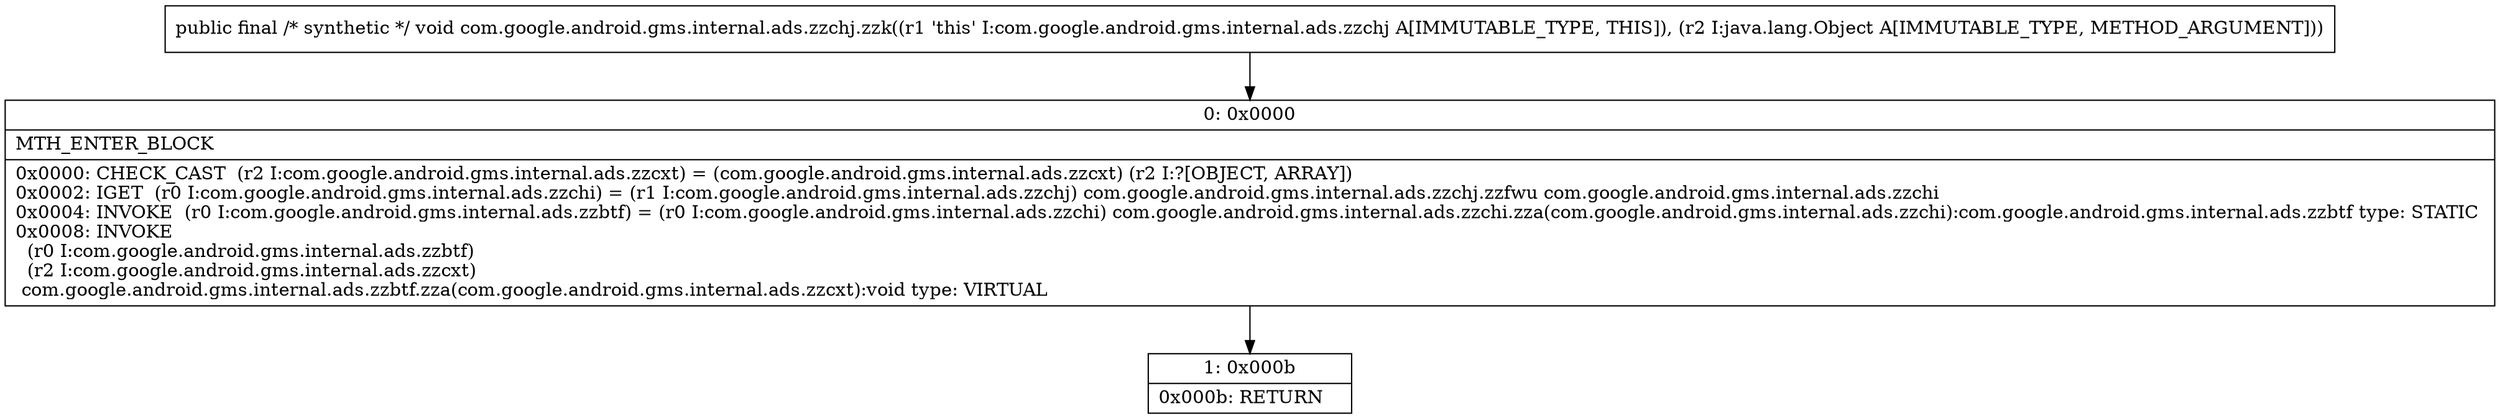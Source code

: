 digraph "CFG forcom.google.android.gms.internal.ads.zzchj.zzk(Ljava\/lang\/Object;)V" {
Node_0 [shape=record,label="{0\:\ 0x0000|MTH_ENTER_BLOCK\l|0x0000: CHECK_CAST  (r2 I:com.google.android.gms.internal.ads.zzcxt) = (com.google.android.gms.internal.ads.zzcxt) (r2 I:?[OBJECT, ARRAY]) \l0x0002: IGET  (r0 I:com.google.android.gms.internal.ads.zzchi) = (r1 I:com.google.android.gms.internal.ads.zzchj) com.google.android.gms.internal.ads.zzchj.zzfwu com.google.android.gms.internal.ads.zzchi \l0x0004: INVOKE  (r0 I:com.google.android.gms.internal.ads.zzbtf) = (r0 I:com.google.android.gms.internal.ads.zzchi) com.google.android.gms.internal.ads.zzchi.zza(com.google.android.gms.internal.ads.zzchi):com.google.android.gms.internal.ads.zzbtf type: STATIC \l0x0008: INVOKE  \l  (r0 I:com.google.android.gms.internal.ads.zzbtf)\l  (r2 I:com.google.android.gms.internal.ads.zzcxt)\l com.google.android.gms.internal.ads.zzbtf.zza(com.google.android.gms.internal.ads.zzcxt):void type: VIRTUAL \l}"];
Node_1 [shape=record,label="{1\:\ 0x000b|0x000b: RETURN   \l}"];
MethodNode[shape=record,label="{public final \/* synthetic *\/ void com.google.android.gms.internal.ads.zzchj.zzk((r1 'this' I:com.google.android.gms.internal.ads.zzchj A[IMMUTABLE_TYPE, THIS]), (r2 I:java.lang.Object A[IMMUTABLE_TYPE, METHOD_ARGUMENT])) }"];
MethodNode -> Node_0;
Node_0 -> Node_1;
}

